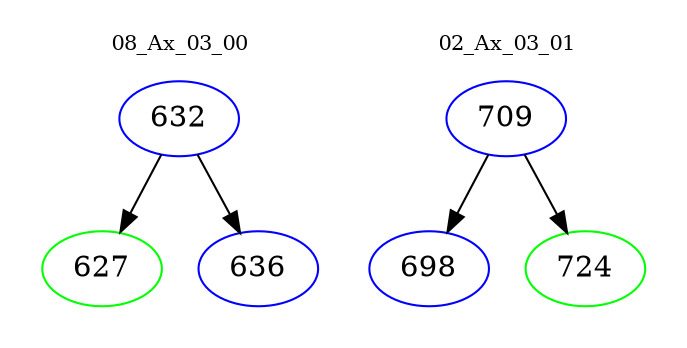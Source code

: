 digraph{
subgraph cluster_0 {
color = white
label = "08_Ax_03_00";
fontsize=10;
T0_632 [label="632", color="blue"]
T0_632 -> T0_627 [color="black"]
T0_627 [label="627", color="green"]
T0_632 -> T0_636 [color="black"]
T0_636 [label="636", color="blue"]
}
subgraph cluster_1 {
color = white
label = "02_Ax_03_01";
fontsize=10;
T1_709 [label="709", color="blue"]
T1_709 -> T1_698 [color="black"]
T1_698 [label="698", color="blue"]
T1_709 -> T1_724 [color="black"]
T1_724 [label="724", color="green"]
}
}
